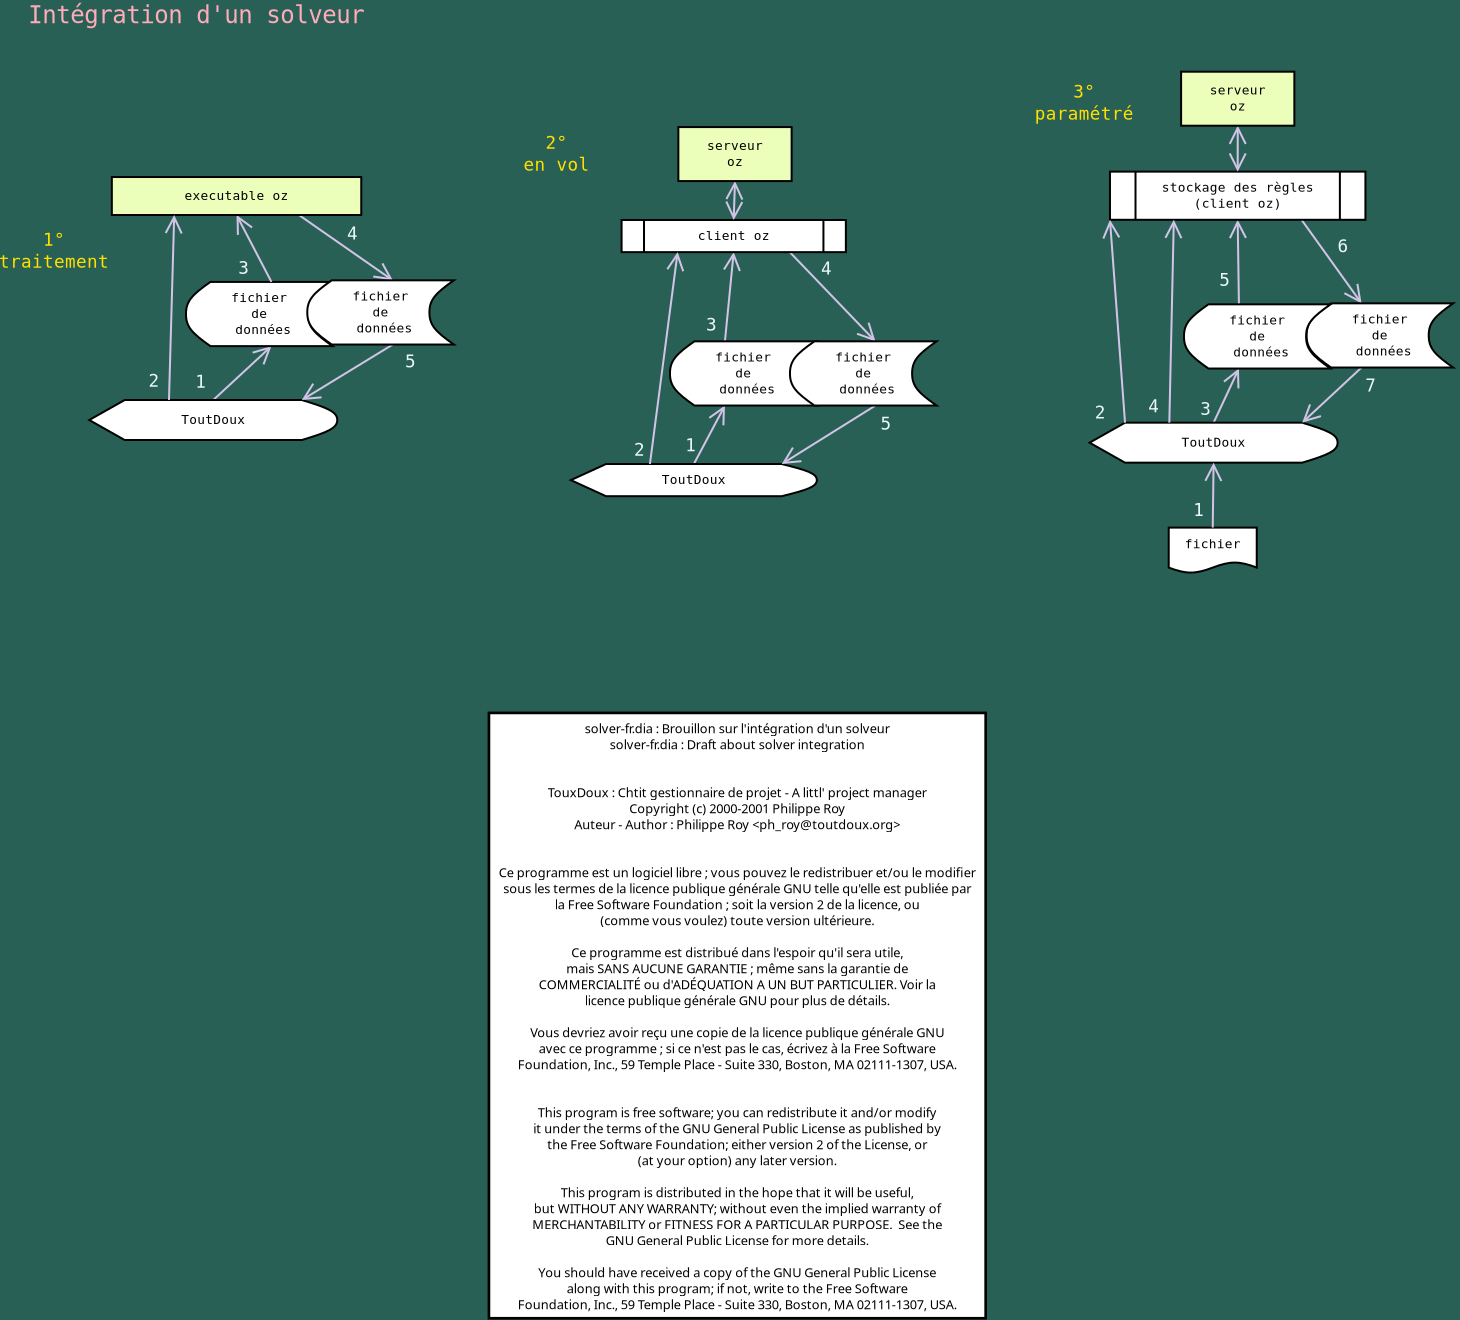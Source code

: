 <?xml version="1.0" encoding="iso-8859-1"?>
<diagram xmlns:dia="http://www.lysator.liu.se/~alla/dia/">
  <diagramdata>
    <attribute name="background">
      <color val="#296055"/>
    </attribute>
    <attribute name="paper">
      <composite type="paper">
        <attribute name="name">
          <string>#A4#</string>
        </attribute>
        <attribute name="tmargin">
          <real val="2.82"/>
        </attribute>
        <attribute name="bmargin">
          <real val="2.82"/>
        </attribute>
        <attribute name="lmargin">
          <real val="2.82"/>
        </attribute>
        <attribute name="rmargin">
          <real val="2.82"/>
        </attribute>
        <attribute name="is_portrait">
          <boolean val="true"/>
        </attribute>
        <attribute name="scaling">
          <real val="1"/>
        </attribute>
        <attribute name="fitto">
          <boolean val="false"/>
        </attribute>
      </composite>
    </attribute>
    <attribute name="grid">
      <composite type="grid">
        <attribute name="width_x">
          <real val="1"/>
        </attribute>
        <attribute name="width_y">
          <real val="1"/>
        </attribute>
        <attribute name="visible_x">
          <int val="1"/>
        </attribute>
        <attribute name="visible_y">
          <int val="1"/>
        </attribute>
      </composite>
    </attribute>
    <attribute name="guides">
      <composite type="guides">
        <attribute name="hguides"/>
        <attribute name="vguides"/>
      </composite>
    </attribute>
  </diagramdata>
  <layer name="V1" visible="true">
    <object type="Standard - Text" version="0" id="O0">
      <attribute name="obj_pos">
        <point val="0.646,-30.987"/>
      </attribute>
      <attribute name="obj_bb">
        <rectangle val="-10.362,-32.176;11.654,-30.677"/>
      </attribute>
      <attribute name="text">
        <composite type="text">
          <attribute name="string">
            <string>#Int&#233;gration d&apos;un solveur#</string>
          </attribute>
          <attribute name="font">
            <font name="Courier"/>
          </attribute>
          <attribute name="height">
            <real val="1.5"/>
          </attribute>
          <attribute name="pos">
            <point val="0.646,-30.987"/>
          </attribute>
          <attribute name="color">
            <color val="#ffabb9"/>
          </attribute>
          <attribute name="alignment">
            <enum val="1"/>
          </attribute>
        </composite>
      </attribute>
    </object>
    <group>
      <object type="Standard - Line" version="0" id="O1">
        <attribute name="obj_pos">
          <point val="4.141,-14.847"/>
        </attribute>
        <attribute name="obj_bb">
          <rectangle val="0.381,-15.697;4.991,-11.301"/>
        </attribute>
        <attribute name="conn_endpoints">
          <point val="4.141,-14.847"/>
          <point val="1.231,-12.151"/>
        </attribute>
        <attribute name="numcp">
          <int val="1"/>
        </attribute>
        <attribute name="line_color">
          <color val="#d2c4e7"/>
        </attribute>
        <attribute name="start_arrow">
          <enum val="1"/>
        </attribute>
        <attribute name="start_arrow_length">
          <real val="0.8"/>
        </attribute>
        <attribute name="start_arrow_width">
          <real val="0.8"/>
        </attribute>
        <connections>
          <connection handle="0" to="O2" connection="14"/>
          <connection handle="1" to="O3" connection="2"/>
        </connections>
      </object>
      <object type="Flowchart - Transaction File" version="0" id="O2">
        <attribute name="obj_pos">
          <point val="-0.134,-18.054"/>
        </attribute>
        <attribute name="obj_bb">
          <rectangle val="-0.184,-18.104;7.245,-14.797"/>
        </attribute>
        <attribute name="elem_corner">
          <point val="-0.134,-18.054"/>
        </attribute>
        <attribute name="elem_width">
          <real val="7.328"/>
        </attribute>
        <attribute name="elem_height">
          <real val="3.207"/>
        </attribute>
        <attribute name="show_background">
          <boolean val="true"/>
        </attribute>
        <attribute name="flip_horizontal">
          <boolean val="false"/>
        </attribute>
        <attribute name="flip_vertical">
          <boolean val="false"/>
        </attribute>
        <attribute name="padding">
          <real val="0.354"/>
        </attribute>
        <attribute name="text">
          <composite type="text">
            <attribute name="string">
              <string>#fichier
de
 donn&#233;es#</string>
            </attribute>
            <attribute name="font">
              <font name="Courier"/>
            </attribute>
            <attribute name="height">
              <real val="0.8"/>
            </attribute>
            <attribute name="pos">
              <point val="3.53,-17.016"/>
            </attribute>
            <attribute name="color">
              <color val="#000000"/>
            </attribute>
            <attribute name="alignment">
              <enum val="1"/>
            </attribute>
          </composite>
        </attribute>
      </object>
      <object type="Flowchart - Display" version="0" id="O3">
        <attribute name="obj_pos">
          <point val="-4.969,-12.151"/>
        </attribute>
        <attribute name="obj_bb">
          <rectangle val="-5.019,-12.201;7.481,-10.101"/>
        </attribute>
        <attribute name="elem_corner">
          <point val="-4.969,-12.151"/>
        </attribute>
        <attribute name="elem_width">
          <real val="12.4"/>
        </attribute>
        <attribute name="elem_height">
          <real val="2"/>
        </attribute>
        <attribute name="inner_color">
          <color val="#c1f0ff"/>
        </attribute>
        <attribute name="show_background">
          <boolean val="true"/>
        </attribute>
        <attribute name="flip_horizontal">
          <boolean val="false"/>
        </attribute>
        <attribute name="flip_vertical">
          <boolean val="false"/>
        </attribute>
        <attribute name="padding">
          <real val="0.354"/>
        </attribute>
        <attribute name="text">
          <composite type="text">
            <attribute name="string">
              <string>#ToutDoux#</string>
            </attribute>
            <attribute name="font">
              <font name="Courier"/>
            </attribute>
            <attribute name="height">
              <real val="0.8"/>
            </attribute>
            <attribute name="pos">
              <point val="1.231,-10.916"/>
            </attribute>
            <attribute name="color">
              <color val="#000000"/>
            </attribute>
            <attribute name="alignment">
              <enum val="1"/>
            </attribute>
          </composite>
        </attribute>
      </object>
      <object type="Standard - Line" version="0" id="O4">
        <attribute name="obj_pos">
          <point val="10.207,-18.134"/>
        </attribute>
        <attribute name="obj_bb">
          <rectangle val="4.664,-22.251;11.057,-17.284"/>
        </attribute>
        <attribute name="conn_endpoints">
          <point val="10.207,-18.134"/>
          <point val="5.514,-21.401"/>
        </attribute>
        <attribute name="numcp">
          <int val="1"/>
        </attribute>
        <attribute name="line_color">
          <color val="#d2c4e7"/>
        </attribute>
        <attribute name="start_arrow">
          <enum val="1"/>
        </attribute>
        <attribute name="start_arrow_length">
          <real val="0.8"/>
        </attribute>
        <attribute name="start_arrow_width">
          <real val="0.8"/>
        </attribute>
        <connections>
          <connection handle="0" to="O15" connection="2"/>
          <connection handle="1" to="O7" connection="14"/>
        </connections>
      </object>
      <object type="Standard - Line" version="0" id="O5">
        <attribute name="obj_pos">
          <point val="2.396,-21.401"/>
        </attribute>
        <attribute name="obj_bb">
          <rectangle val="1.546,-22.251;4.991,-17.204"/>
        </attribute>
        <attribute name="conn_endpoints">
          <point val="2.396,-21.401"/>
          <point val="4.141,-18.054"/>
        </attribute>
        <attribute name="numcp">
          <int val="1"/>
        </attribute>
        <attribute name="line_color">
          <color val="#d2c4e7"/>
        </attribute>
        <attribute name="start_arrow">
          <enum val="1"/>
        </attribute>
        <attribute name="start_arrow_length">
          <real val="0.8"/>
        </attribute>
        <attribute name="start_arrow_width">
          <real val="0.8"/>
        </attribute>
        <connections>
          <connection handle="0" to="O7" connection="13"/>
          <connection handle="1" to="O2" connection="2"/>
        </connections>
      </object>
      <object type="Standard - Line" version="0" id="O6">
        <attribute name="obj_pos">
          <point val="5.66,-12.151"/>
        </attribute>
        <attribute name="obj_bb">
          <rectangle val="4.81,-15.777;11.057,-11.301"/>
        </attribute>
        <attribute name="conn_endpoints">
          <point val="5.66,-12.151"/>
          <point val="10.207,-14.927"/>
        </attribute>
        <attribute name="numcp">
          <int val="1"/>
        </attribute>
        <attribute name="line_color">
          <color val="#d2c4e7"/>
        </attribute>
        <attribute name="start_arrow">
          <enum val="1"/>
        </attribute>
        <attribute name="start_arrow_length">
          <real val="0.8"/>
        </attribute>
        <attribute name="start_arrow_width">
          <real val="0.8"/>
        </attribute>
        <connections>
          <connection handle="0" to="O3" connection="4"/>
          <connection handle="1" to="O15" connection="14"/>
        </connections>
      </object>
      <object type="Flowchart - Box" version="0" id="O7">
        <attribute name="obj_pos">
          <point val="-3.84,-23.301"/>
        </attribute>
        <attribute name="obj_bb">
          <rectangle val="-3.89,-23.351;8.681,-21.351"/>
        </attribute>
        <attribute name="elem_corner">
          <point val="-3.84,-23.301"/>
        </attribute>
        <attribute name="elem_width">
          <real val="12.471"/>
        </attribute>
        <attribute name="elem_height">
          <real val="1.9"/>
        </attribute>
        <attribute name="inner_color">
          <color val="#ebffbb"/>
        </attribute>
        <attribute name="show_background">
          <boolean val="true"/>
        </attribute>
        <attribute name="padding">
          <real val="0.5"/>
        </attribute>
        <attribute name="text">
          <composite type="text">
            <attribute name="string">
              <string>#executable oz#</string>
            </attribute>
            <attribute name="font">
              <font name="Courier"/>
            </attribute>
            <attribute name="height">
              <real val="0.8"/>
            </attribute>
            <attribute name="pos">
              <point val="2.396,-22.116"/>
            </attribute>
            <attribute name="color">
              <color val="#000000"/>
            </attribute>
            <attribute name="alignment">
              <enum val="1"/>
            </attribute>
          </composite>
        </attribute>
      </object>
      <object type="Standard - Text" version="0" id="O8">
        <attribute name="obj_pos">
          <point val="0.61,-12.766"/>
        </attribute>
        <attribute name="obj_bb">
          <rectangle val="0.177,-13.639;1.044,-12.539"/>
        </attribute>
        <attribute name="text">
          <composite type="text">
            <attribute name="string">
              <string>#1#</string>
            </attribute>
            <attribute name="font">
              <font name="Courier"/>
            </attribute>
            <attribute name="height">
              <real val="1.1"/>
            </attribute>
            <attribute name="pos">
              <point val="0.61,-12.766"/>
            </attribute>
            <attribute name="color">
              <color val="#eaf7ff"/>
            </attribute>
            <attribute name="alignment">
              <enum val="1"/>
            </attribute>
          </composite>
        </attribute>
      </object>
      <object type="Standard - Text" version="0" id="O9">
        <attribute name="obj_pos">
          <point val="-6.732,-19.864"/>
        </attribute>
        <attribute name="obj_bb">
          <rectangle val="-10.165,-20.736;-3.299,-18.537"/>
        </attribute>
        <attribute name="text">
          <composite type="text">
            <attribute name="string">
              <string>#1&#176;
traitement#</string>
            </attribute>
            <attribute name="font">
              <font name="Courier"/>
            </attribute>
            <attribute name="height">
              <real val="1.1"/>
            </attribute>
            <attribute name="pos">
              <point val="-6.732,-19.864"/>
            </attribute>
            <attribute name="color">
              <color val="#ffe100"/>
            </attribute>
            <attribute name="alignment">
              <enum val="1"/>
            </attribute>
          </composite>
        </attribute>
      </object>
      <object type="Standard - Text" version="0" id="O10">
        <attribute name="obj_pos">
          <point val="2.76,-18.447"/>
        </attribute>
        <attribute name="obj_bb">
          <rectangle val="2.327,-19.319;3.194,-18.219"/>
        </attribute>
        <attribute name="text">
          <composite type="text">
            <attribute name="string">
              <string>#3#</string>
            </attribute>
            <attribute name="font">
              <font name="Courier"/>
            </attribute>
            <attribute name="height">
              <real val="1.1"/>
            </attribute>
            <attribute name="pos">
              <point val="2.76,-18.447"/>
            </attribute>
            <attribute name="color">
              <color val="#eaf7ff"/>
            </attribute>
            <attribute name="alignment">
              <enum val="1"/>
            </attribute>
          </composite>
        </attribute>
      </object>
      <object type="Standard - Text" version="0" id="O11">
        <attribute name="obj_pos">
          <point val="-1.732,-12.814"/>
        </attribute>
        <attribute name="obj_bb">
          <rectangle val="-2.165,-13.687;-1.298,-12.586"/>
        </attribute>
        <attribute name="text">
          <composite type="text">
            <attribute name="string">
              <string>#2#</string>
            </attribute>
            <attribute name="font">
              <font name="Courier"/>
            </attribute>
            <attribute name="height">
              <real val="1.1"/>
            </attribute>
            <attribute name="pos">
              <point val="-1.732,-12.814"/>
            </attribute>
            <attribute name="color">
              <color val="#eaf7ff"/>
            </attribute>
            <attribute name="alignment">
              <enum val="1"/>
            </attribute>
          </composite>
        </attribute>
      </object>
      <object type="Standard - Text" version="0" id="O12">
        <attribute name="obj_pos">
          <point val="8.192,-20.179"/>
        </attribute>
        <attribute name="obj_bb">
          <rectangle val="7.759,-21.052;8.625,-19.951"/>
        </attribute>
        <attribute name="text">
          <composite type="text">
            <attribute name="string">
              <string>#4#</string>
            </attribute>
            <attribute name="font">
              <font name="Courier"/>
            </attribute>
            <attribute name="height">
              <real val="1.1"/>
            </attribute>
            <attribute name="pos">
              <point val="8.192,-20.179"/>
            </attribute>
            <attribute name="color">
              <color val="#eaf7ff"/>
            </attribute>
            <attribute name="alignment">
              <enum val="1"/>
            </attribute>
          </composite>
        </attribute>
      </object>
      <object type="Standard - Line" version="0" id="O13">
        <attribute name="obj_pos">
          <point val="-0.722,-21.401"/>
        </attribute>
        <attribute name="obj_bb">
          <rectangle val="-1.833,-22.251;0.128,-11.301"/>
        </attribute>
        <attribute name="conn_endpoints">
          <point val="-0.722,-21.401"/>
          <point val="-0.983,-12.151"/>
        </attribute>
        <attribute name="numcp">
          <int val="1"/>
        </attribute>
        <attribute name="line_color">
          <color val="#d2c4e7"/>
        </attribute>
        <attribute name="start_arrow">
          <enum val="1"/>
        </attribute>
        <attribute name="start_arrow_length">
          <real val="0.8"/>
        </attribute>
        <attribute name="start_arrow_width">
          <real val="0.8"/>
        </attribute>
        <connections>
          <connection handle="0" to="O7" connection="12"/>
          <connection handle="1" to="O3" connection="1"/>
        </connections>
      </object>
      <object type="Standard - Text" version="0" id="O14">
        <attribute name="obj_pos">
          <point val="11.092,-13.779"/>
        </attribute>
        <attribute name="obj_bb">
          <rectangle val="10.659,-14.652;11.525,-13.552"/>
        </attribute>
        <attribute name="text">
          <composite type="text">
            <attribute name="string">
              <string>#5#</string>
            </attribute>
            <attribute name="font">
              <font name="Courier"/>
            </attribute>
            <attribute name="height">
              <real val="1.1"/>
            </attribute>
            <attribute name="pos">
              <point val="11.092,-13.779"/>
            </attribute>
            <attribute name="color">
              <color val="#eaf7ff"/>
            </attribute>
            <attribute name="alignment">
              <enum val="1"/>
            </attribute>
          </composite>
        </attribute>
      </object>
      <object type="Flowchart - Transaction File" version="0" id="O15">
        <attribute name="obj_pos">
          <point val="5.932,-18.134"/>
        </attribute>
        <attribute name="obj_bb">
          <rectangle val="5.882,-18.184;13.31,-14.877"/>
        </attribute>
        <attribute name="elem_corner">
          <point val="5.932,-18.134"/>
        </attribute>
        <attribute name="elem_width">
          <real val="7.328"/>
        </attribute>
        <attribute name="elem_height">
          <real val="3.207"/>
        </attribute>
        <attribute name="show_background">
          <boolean val="true"/>
        </attribute>
        <attribute name="flip_horizontal">
          <boolean val="false"/>
        </attribute>
        <attribute name="flip_vertical">
          <boolean val="false"/>
        </attribute>
        <attribute name="padding">
          <real val="0.354"/>
        </attribute>
        <attribute name="text">
          <composite type="text">
            <attribute name="string">
              <string>#fichier
de
 donn&#233;es#</string>
            </attribute>
            <attribute name="font">
              <font name="Courier"/>
            </attribute>
            <attribute name="height">
              <real val="0.8"/>
            </attribute>
            <attribute name="pos">
              <point val="9.596,-17.096"/>
            </attribute>
            <attribute name="color">
              <color val="#000000"/>
            </attribute>
            <attribute name="alignment">
              <enum val="1"/>
            </attribute>
          </composite>
        </attribute>
      </object>
    </group>
    <object type="Standard - Line" version="0" id="O16">
      <attribute name="obj_pos">
        <point val="26.814,-11.877"/>
      </attribute>
      <attribute name="obj_bb">
        <rectangle val="24.41,-12.727;27.664,-8.1"/>
      </attribute>
      <attribute name="conn_endpoints">
        <point val="26.814,-11.877"/>
        <point val="25.26,-8.95"/>
      </attribute>
      <attribute name="numcp">
        <int val="1"/>
      </attribute>
      <attribute name="line_color">
        <color val="#d2c4e7"/>
      </attribute>
      <attribute name="start_arrow">
        <enum val="1"/>
      </attribute>
      <attribute name="start_arrow_length">
        <real val="0.8"/>
      </attribute>
      <attribute name="start_arrow_width">
        <real val="0.8"/>
      </attribute>
      <connections>
        <connection handle="0" to="O31" connection="13"/>
        <connection handle="1" to="O17" connection="2"/>
      </connections>
    </object>
    <object type="Flowchart - Display" version="0" id="O17">
      <attribute name="obj_pos">
        <point val="19.11,-8.95"/>
      </attribute>
      <attribute name="obj_bb">
        <rectangle val="19.06,-9;31.46,-7.293"/>
      </attribute>
      <attribute name="elem_corner">
        <point val="19.11,-8.95"/>
      </attribute>
      <attribute name="elem_width">
        <real val="12.3"/>
      </attribute>
      <attribute name="elem_height">
        <real val="1.607"/>
      </attribute>
      <attribute name="inner_color">
        <color val="#c1f0ff"/>
      </attribute>
      <attribute name="show_background">
        <boolean val="true"/>
      </attribute>
      <attribute name="flip_horizontal">
        <boolean val="false"/>
      </attribute>
      <attribute name="flip_vertical">
        <boolean val="false"/>
      </attribute>
      <attribute name="padding">
        <real val="0.354"/>
      </attribute>
      <attribute name="text">
        <composite type="text">
          <attribute name="string">
            <string>#ToutDoux#</string>
          </attribute>
          <attribute name="font">
            <font name="Courier"/>
          </attribute>
          <attribute name="height">
            <real val="0.8"/>
          </attribute>
          <attribute name="pos">
            <point val="25.26,-7.912"/>
          </attribute>
          <attribute name="color">
            <color val="#000000"/>
          </attribute>
          <attribute name="alignment">
            <enum val="1"/>
          </attribute>
        </composite>
      </attribute>
    </object>
    <object type="Standard - Line" version="0" id="O18">
      <attribute name="obj_pos">
        <point val="34.34,-15.084"/>
      </attribute>
      <attribute name="obj_bb">
        <rectangle val="29.207,-20.395;35.19,-14.234"/>
      </attribute>
      <attribute name="conn_endpoints">
        <point val="34.34,-15.084"/>
        <point val="30.057,-19.545"/>
      </attribute>
      <attribute name="numcp">
        <int val="1"/>
      </attribute>
      <attribute name="line_color">
        <color val="#d2c4e7"/>
      </attribute>
      <attribute name="start_arrow">
        <enum val="1"/>
      </attribute>
      <attribute name="start_arrow_length">
        <real val="0.8"/>
      </attribute>
      <attribute name="start_arrow_width">
        <real val="0.8"/>
      </attribute>
      <connections>
        <connection handle="0" to="O32" connection="2"/>
        <connection handle="1" to="O26" connection="15"/>
      </connections>
    </object>
    <object type="Standard - Line" version="0" id="O19">
      <attribute name="obj_pos">
        <point val="27.253,-19.545"/>
      </attribute>
      <attribute name="obj_bb">
        <rectangle val="25.964,-20.395;28.104,-14.234"/>
      </attribute>
      <attribute name="conn_endpoints">
        <point val="27.253,-19.545"/>
        <point val="26.814,-15.084"/>
      </attribute>
      <attribute name="numcp">
        <int val="1"/>
      </attribute>
      <attribute name="line_color">
        <color val="#d2c4e7"/>
      </attribute>
      <attribute name="start_arrow">
        <enum val="1"/>
      </attribute>
      <attribute name="start_arrow_length">
        <real val="0.8"/>
      </attribute>
      <attribute name="start_arrow_width">
        <real val="0.8"/>
      </attribute>
      <connections>
        <connection handle="0" to="O26" connection="14"/>
        <connection handle="1" to="O31" connection="1"/>
      </connections>
    </object>
    <object type="Standard - Line" version="0" id="O20">
      <attribute name="obj_pos">
        <point val="29.653,-8.95"/>
      </attribute>
      <attribute name="obj_bb">
        <rectangle val="28.803,-12.727;35.19,-8.1"/>
      </attribute>
      <attribute name="conn_endpoints">
        <point val="29.653,-8.95"/>
        <point val="34.34,-11.877"/>
      </attribute>
      <attribute name="numcp">
        <int val="1"/>
      </attribute>
      <attribute name="line_color">
        <color val="#d2c4e7"/>
      </attribute>
      <attribute name="start_arrow">
        <enum val="1"/>
      </attribute>
      <attribute name="start_arrow_length">
        <real val="0.8"/>
      </attribute>
      <attribute name="start_arrow_width">
        <real val="0.8"/>
      </attribute>
      <connections>
        <connection handle="0" to="O17" connection="4"/>
        <connection handle="1" to="O32" connection="14"/>
      </connections>
    </object>
    <object type="Standard - Text" version="0" id="O21">
      <attribute name="obj_pos">
        <point val="25.11,-9.587"/>
      </attribute>
      <attribute name="obj_bb">
        <rectangle val="24.677,-10.46;25.544,-9.359"/>
      </attribute>
      <attribute name="text">
        <composite type="text">
          <attribute name="string">
            <string>#1#</string>
          </attribute>
          <attribute name="font">
            <font name="Courier"/>
          </attribute>
          <attribute name="height">
            <real val="1.1"/>
          </attribute>
          <attribute name="pos">
            <point val="25.11,-9.587"/>
          </attribute>
          <attribute name="color">
            <color val="#eaf7ff"/>
          </attribute>
          <attribute name="alignment">
            <enum val="1"/>
          </attribute>
        </composite>
      </attribute>
    </object>
    <object type="Standard - Text" version="0" id="O22">
      <attribute name="obj_pos">
        <point val="18.397,-24.713"/>
      </attribute>
      <attribute name="obj_bb">
        <rectangle val="16.298,-25.586;20.497,-23.386"/>
      </attribute>
      <attribute name="text">
        <composite type="text">
          <attribute name="string">
            <string>#2&#176;
en vol#</string>
          </attribute>
          <attribute name="font">
            <font name="Courier"/>
          </attribute>
          <attribute name="height">
            <real val="1.1"/>
          </attribute>
          <attribute name="pos">
            <point val="18.397,-24.713"/>
          </attribute>
          <attribute name="color">
            <color val="#ffe100"/>
          </attribute>
          <attribute name="alignment">
            <enum val="1"/>
          </attribute>
        </composite>
      </attribute>
    </object>
    <object type="Standard - Text" version="0" id="O23">
      <attribute name="obj_pos">
        <point val="26.147,-15.613"/>
      </attribute>
      <attribute name="obj_bb">
        <rectangle val="25.714,-16.486;26.581,-15.386"/>
      </attribute>
      <attribute name="text">
        <composite type="text">
          <attribute name="string">
            <string>#3#</string>
          </attribute>
          <attribute name="font">
            <font name="Courier"/>
          </attribute>
          <attribute name="height">
            <real val="1.1"/>
          </attribute>
          <attribute name="pos">
            <point val="26.147,-15.613"/>
          </attribute>
          <attribute name="color">
            <color val="#eaf7ff"/>
          </attribute>
          <attribute name="alignment">
            <enum val="1"/>
          </attribute>
        </composite>
      </attribute>
    </object>
    <object type="Standard - Text" version="0" id="O24">
      <attribute name="obj_pos">
        <point val="22.547,-9.363"/>
      </attribute>
      <attribute name="obj_bb">
        <rectangle val="22.114,-10.236;22.981,-9.136"/>
      </attribute>
      <attribute name="text">
        <composite type="text">
          <attribute name="string">
            <string>#2#</string>
          </attribute>
          <attribute name="font">
            <font name="Courier"/>
          </attribute>
          <attribute name="height">
            <real val="1.1"/>
          </attribute>
          <attribute name="pos">
            <point val="22.547,-9.363"/>
          </attribute>
          <attribute name="color">
            <color val="#eaf7ff"/>
          </attribute>
          <attribute name="alignment">
            <enum val="1"/>
          </attribute>
        </composite>
      </attribute>
    </object>
    <object type="Standard - Text" version="0" id="O25">
      <attribute name="obj_pos">
        <point val="31.897,-18.429"/>
      </attribute>
      <attribute name="obj_bb">
        <rectangle val="31.463,-19.302;32.33,-18.201"/>
      </attribute>
      <attribute name="text">
        <composite type="text">
          <attribute name="string">
            <string>#4#</string>
          </attribute>
          <attribute name="font">
            <font name="Courier"/>
          </attribute>
          <attribute name="height">
            <real val="1.1"/>
          </attribute>
          <attribute name="pos">
            <point val="31.897,-18.429"/>
          </attribute>
          <attribute name="color">
            <color val="#eaf7ff"/>
          </attribute>
          <attribute name="alignment">
            <enum val="1"/>
          </attribute>
        </composite>
      </attribute>
    </object>
    <object type="Flowchart - Predefined Process" version="0" id="O26">
      <attribute name="obj_pos">
        <point val="21.647,-21.152"/>
      </attribute>
      <attribute name="obj_bb">
        <rectangle val="21.597,-21.202;32.91,-19.495"/>
      </attribute>
      <attribute name="elem_corner">
        <point val="21.647,-21.152"/>
      </attribute>
      <attribute name="elem_width">
        <real val="11.214"/>
      </attribute>
      <attribute name="elem_height">
        <real val="1.607"/>
      </attribute>
      <attribute name="inner_color">
        <color val="#afffdc"/>
      </attribute>
      <attribute name="show_background">
        <boolean val="true"/>
      </attribute>
      <attribute name="flip_horizontal">
        <boolean val="false"/>
      </attribute>
      <attribute name="flip_vertical">
        <boolean val="false"/>
      </attribute>
      <attribute name="padding">
        <real val="0.354"/>
      </attribute>
      <attribute name="text">
        <composite type="text">
          <attribute name="string">
            <string>#client oz#</string>
          </attribute>
          <attribute name="font">
            <font name="Courier"/>
          </attribute>
          <attribute name="height">
            <real val="0.8"/>
          </attribute>
          <attribute name="pos">
            <point val="27.253,-20.114"/>
          </attribute>
          <attribute name="color">
            <color val="#000000"/>
          </attribute>
          <attribute name="alignment">
            <enum val="1"/>
          </attribute>
        </composite>
      </attribute>
    </object>
    <object type="Standard - Line" version="0" id="O27">
      <attribute name="obj_pos">
        <point val="27.317,-23.098"/>
      </attribute>
      <attribute name="obj_bb">
        <rectangle val="26.404,-23.948;28.167,-20.302"/>
      </attribute>
      <attribute name="conn_endpoints">
        <point val="27.317,-23.098"/>
        <point val="27.253,-21.152"/>
      </attribute>
      <attribute name="numcp">
        <int val="1"/>
      </attribute>
      <attribute name="line_color">
        <color val="#d2c4e7"/>
      </attribute>
      <attribute name="start_arrow">
        <enum val="1"/>
      </attribute>
      <attribute name="start_arrow_length">
        <real val="0.8"/>
      </attribute>
      <attribute name="start_arrow_width">
        <real val="0.8"/>
      </attribute>
      <attribute name="end_arrow">
        <enum val="1"/>
      </attribute>
      <attribute name="end_arrow_length">
        <real val="0.8"/>
      </attribute>
      <attribute name="end_arrow_width">
        <real val="0.8"/>
      </attribute>
      <connections>
        <connection handle="0" to="O28" connection="13"/>
        <connection handle="1" to="O26" connection="2"/>
      </connections>
    </object>
    <object type="Flowchart - Box" version="0" id="O28">
      <attribute name="obj_pos">
        <point val="24.486,-25.798"/>
      </attribute>
      <attribute name="obj_bb">
        <rectangle val="24.436,-25.848;30.199,-23.048"/>
      </attribute>
      <attribute name="elem_corner">
        <point val="24.486,-25.798"/>
      </attribute>
      <attribute name="elem_width">
        <real val="5.663"/>
      </attribute>
      <attribute name="elem_height">
        <real val="2.7"/>
      </attribute>
      <attribute name="inner_color">
        <color val="#ebffbb"/>
      </attribute>
      <attribute name="show_background">
        <boolean val="true"/>
      </attribute>
      <attribute name="padding">
        <real val="0.5"/>
      </attribute>
      <attribute name="text">
        <composite type="text">
          <attribute name="string">
            <string>#serveur
oz#</string>
          </attribute>
          <attribute name="font">
            <font name="Courier"/>
          </attribute>
          <attribute name="height">
            <real val="0.8"/>
          </attribute>
          <attribute name="pos">
            <point val="27.317,-24.614"/>
          </attribute>
          <attribute name="color">
            <color val="#000000"/>
          </attribute>
          <attribute name="alignment">
            <enum val="1"/>
          </attribute>
        </composite>
      </attribute>
    </object>
    <object type="Standard - Line" version="0" id="O29">
      <attribute name="obj_pos">
        <point val="24.45,-19.545"/>
      </attribute>
      <attribute name="obj_bb">
        <rectangle val="22.214,-20.395;25.3,-8.1"/>
      </attribute>
      <attribute name="conn_endpoints">
        <point val="24.45,-19.545"/>
        <point val="23.064,-8.95"/>
      </attribute>
      <attribute name="numcp">
        <int val="1"/>
      </attribute>
      <attribute name="line_color">
        <color val="#d2c4e7"/>
      </attribute>
      <attribute name="start_arrow">
        <enum val="1"/>
      </attribute>
      <attribute name="start_arrow_length">
        <real val="0.8"/>
      </attribute>
      <attribute name="start_arrow_width">
        <real val="0.8"/>
      </attribute>
      <connections>
        <connection handle="0" to="O26" connection="13"/>
        <connection handle="1" to="O17" connection="1"/>
      </connections>
    </object>
    <object type="Standard - Text" version="0" id="O30">
      <attribute name="obj_pos">
        <point val="34.869,-10.664"/>
      </attribute>
      <attribute name="obj_bb">
        <rectangle val="34.435,-11.536;35.302,-10.436"/>
      </attribute>
      <attribute name="text">
        <composite type="text">
          <attribute name="string">
            <string>#5#</string>
          </attribute>
          <attribute name="font">
            <font name="Courier"/>
          </attribute>
          <attribute name="height">
            <real val="1.1"/>
          </attribute>
          <attribute name="pos">
            <point val="34.869,-10.664"/>
          </attribute>
          <attribute name="color">
            <color val="#eaf7ff"/>
          </attribute>
          <attribute name="alignment">
            <enum val="1"/>
          </attribute>
        </composite>
      </attribute>
    </object>
    <object type="Flowchart - Transaction File" version="0" id="O31">
      <attribute name="obj_pos">
        <point val="24.066,-15.084"/>
      </attribute>
      <attribute name="obj_bb">
        <rectangle val="24.016,-15.134;31.444,-11.827"/>
      </attribute>
      <attribute name="elem_corner">
        <point val="24.066,-15.084"/>
      </attribute>
      <attribute name="elem_width">
        <real val="7.328"/>
      </attribute>
      <attribute name="elem_height">
        <real val="3.207"/>
      </attribute>
      <attribute name="show_background">
        <boolean val="true"/>
      </attribute>
      <attribute name="flip_horizontal">
        <boolean val="false"/>
      </attribute>
      <attribute name="flip_vertical">
        <boolean val="false"/>
      </attribute>
      <attribute name="padding">
        <real val="0.354"/>
      </attribute>
      <attribute name="text">
        <composite type="text">
          <attribute name="string">
            <string>#fichier
de
 donn&#233;es#</string>
          </attribute>
          <attribute name="font">
            <font name="Courier"/>
          </attribute>
          <attribute name="height">
            <real val="0.8"/>
          </attribute>
          <attribute name="pos">
            <point val="27.73,-14.046"/>
          </attribute>
          <attribute name="color">
            <color val="#000000"/>
          </attribute>
          <attribute name="alignment">
            <enum val="1"/>
          </attribute>
        </composite>
      </attribute>
    </object>
    <object type="Flowchart - Transaction File" version="0" id="O32">
      <attribute name="obj_pos">
        <point val="30.066,-15.084"/>
      </attribute>
      <attribute name="obj_bb">
        <rectangle val="30.016,-15.134;37.444,-11.827"/>
      </attribute>
      <attribute name="elem_corner">
        <point val="30.066,-15.084"/>
      </attribute>
      <attribute name="elem_width">
        <real val="7.328"/>
      </attribute>
      <attribute name="elem_height">
        <real val="3.207"/>
      </attribute>
      <attribute name="show_background">
        <boolean val="true"/>
      </attribute>
      <attribute name="flip_horizontal">
        <boolean val="false"/>
      </attribute>
      <attribute name="flip_vertical">
        <boolean val="false"/>
      </attribute>
      <attribute name="padding">
        <real val="0.354"/>
      </attribute>
      <attribute name="text">
        <composite type="text">
          <attribute name="string">
            <string>#fichier
de
 donn&#233;es#</string>
          </attribute>
          <attribute name="font">
            <font name="Courier"/>
          </attribute>
          <attribute name="height">
            <real val="0.8"/>
          </attribute>
          <attribute name="pos">
            <point val="33.73,-14.046"/>
          </attribute>
          <attribute name="color">
            <color val="#000000"/>
          </attribute>
          <attribute name="alignment">
            <enum val="1"/>
          </attribute>
        </composite>
      </attribute>
    </object>
    <group>
      <object type="Flowchart - Document" version="0" id="O33">
        <attribute name="obj_pos">
          <point val="49.004,-5.773"/>
        </attribute>
        <attribute name="obj_bb">
          <rectangle val="48.954,-5.823;53.455,-3.473"/>
        </attribute>
        <attribute name="elem_corner">
          <point val="49.004,-5.773"/>
        </attribute>
        <attribute name="elem_width">
          <real val="4.401"/>
        </attribute>
        <attribute name="elem_height">
          <real val="2.25"/>
        </attribute>
        <attribute name="show_background">
          <boolean val="true"/>
        </attribute>
        <attribute name="flip_horizontal">
          <boolean val="false"/>
        </attribute>
        <attribute name="flip_vertical">
          <boolean val="false"/>
        </attribute>
        <attribute name="padding">
          <real val="0.354"/>
        </attribute>
        <attribute name="text">
          <composite type="text">
            <attribute name="string">
              <string>#fichier#</string>
            </attribute>
            <attribute name="font">
              <font name="Courier"/>
            </attribute>
            <attribute name="height">
              <real val="0.8"/>
            </attribute>
            <attribute name="pos">
              <point val="51.205,-4.735"/>
            </attribute>
            <attribute name="color">
              <color val="#000000"/>
            </attribute>
            <attribute name="alignment">
              <enum val="1"/>
            </attribute>
          </composite>
        </attribute>
      </object>
      <object type="Standard - Line" version="0" id="O34">
        <attribute name="obj_pos">
          <point val="52.514,-13.727"/>
        </attribute>
        <attribute name="obj_bb">
          <rectangle val="50.398,-14.577;53.364,-10.168"/>
        </attribute>
        <attribute name="conn_endpoints">
          <point val="52.514,-13.727"/>
          <point val="51.248,-11.018"/>
        </attribute>
        <attribute name="numcp">
          <int val="1"/>
        </attribute>
        <attribute name="line_color">
          <color val="#d2c4e7"/>
        </attribute>
        <attribute name="start_arrow">
          <enum val="1"/>
        </attribute>
        <attribute name="start_arrow_length">
          <real val="0.8"/>
        </attribute>
        <attribute name="start_arrow_width">
          <real val="0.8"/>
        </attribute>
        <connections>
          <connection handle="0" to="O54" connection="13"/>
          <connection handle="1" to="O35" connection="2"/>
        </connections>
      </object>
      <object type="Flowchart - Display" version="0" id="O35">
        <attribute name="obj_pos">
          <point val="45.048,-11.018"/>
        </attribute>
        <attribute name="obj_bb">
          <rectangle val="44.998,-11.068;57.498,-8.968"/>
        </attribute>
        <attribute name="elem_corner">
          <point val="45.048,-11.018"/>
        </attribute>
        <attribute name="elem_width">
          <real val="12.4"/>
        </attribute>
        <attribute name="elem_height">
          <real val="2"/>
        </attribute>
        <attribute name="inner_color">
          <color val="#c1f0ff"/>
        </attribute>
        <attribute name="show_background">
          <boolean val="true"/>
        </attribute>
        <attribute name="flip_horizontal">
          <boolean val="false"/>
        </attribute>
        <attribute name="flip_vertical">
          <boolean val="false"/>
        </attribute>
        <attribute name="padding">
          <real val="0.354"/>
        </attribute>
        <attribute name="text">
          <composite type="text">
            <attribute name="string">
              <string>#ToutDoux#</string>
            </attribute>
            <attribute name="font">
              <font name="Courier"/>
            </attribute>
            <attribute name="height">
              <real val="0.8"/>
            </attribute>
            <attribute name="pos">
              <point val="51.248,-9.784"/>
            </attribute>
            <attribute name="color">
              <color val="#000000"/>
            </attribute>
            <attribute name="alignment">
              <enum val="1"/>
            </attribute>
          </composite>
        </attribute>
      </object>
      <object type="Standard - Line" version="0" id="O36">
        <attribute name="obj_pos">
          <point val="58.645,-16.984"/>
        </attribute>
        <attribute name="obj_bb">
          <rectangle val="54.795,-22.013;59.495,-16.134"/>
        </attribute>
        <attribute name="conn_endpoints">
          <point val="58.645,-16.984"/>
          <point val="55.645,-21.163"/>
        </attribute>
        <attribute name="numcp">
          <int val="1"/>
        </attribute>
        <attribute name="line_color">
          <color val="#d2c4e7"/>
        </attribute>
        <attribute name="start_arrow">
          <enum val="1"/>
        </attribute>
        <attribute name="start_arrow_length">
          <real val="0.8"/>
        </attribute>
        <attribute name="start_arrow_width">
          <real val="0.8"/>
        </attribute>
        <connections>
          <connection handle="0" to="O53" connection="1"/>
          <connection handle="1" to="O44" connection="15"/>
        </connections>
      </object>
      <object type="Standard - Line" version="0" id="O37">
        <attribute name="obj_pos">
          <point val="52.452,-21.163"/>
        </attribute>
        <attribute name="obj_bb">
          <rectangle val="51.602,-22.013;53.364,-16.084"/>
        </attribute>
        <attribute name="conn_endpoints">
          <point val="52.452,-21.163"/>
          <point val="52.514,-16.934"/>
        </attribute>
        <attribute name="numcp">
          <int val="1"/>
        </attribute>
        <attribute name="line_color">
          <color val="#d2c4e7"/>
        </attribute>
        <attribute name="start_arrow">
          <enum val="1"/>
        </attribute>
        <attribute name="start_arrow_length">
          <real val="0.8"/>
        </attribute>
        <attribute name="start_arrow_width">
          <real val="0.8"/>
        </attribute>
        <connections>
          <connection handle="0" to="O44" connection="14"/>
          <connection handle="1" to="O54" connection="1"/>
        </connections>
      </object>
      <object type="Standard - Line" version="0" id="O38">
        <attribute name="obj_pos">
          <point val="55.677,-11.018"/>
        </attribute>
        <attribute name="obj_bb">
          <rectangle val="54.827,-14.627;59.495,-10.168"/>
        </attribute>
        <attribute name="conn_endpoints">
          <point val="55.677,-11.018"/>
          <point val="58.645,-13.777"/>
        </attribute>
        <attribute name="numcp">
          <int val="1"/>
        </attribute>
        <attribute name="line_color">
          <color val="#d2c4e7"/>
        </attribute>
        <attribute name="start_arrow">
          <enum val="1"/>
        </attribute>
        <attribute name="start_arrow_length">
          <real val="0.8"/>
        </attribute>
        <attribute name="start_arrow_width">
          <real val="0.8"/>
        </attribute>
        <connections>
          <connection handle="0" to="O35" connection="4"/>
          <connection handle="1" to="O53" connection="13"/>
        </connections>
      </object>
      <object type="Standard - Text" version="0" id="O39">
        <attribute name="obj_pos">
          <point val="50.86,-11.398"/>
        </attribute>
        <attribute name="obj_bb">
          <rectangle val="50.427,-12.27;51.294,-11.17"/>
        </attribute>
        <attribute name="text">
          <composite type="text">
            <attribute name="string">
              <string>#3#</string>
            </attribute>
            <attribute name="font">
              <font name="Courier"/>
            </attribute>
            <attribute name="height">
              <real val="1.1"/>
            </attribute>
            <attribute name="pos">
              <point val="50.86,-11.398"/>
            </attribute>
            <attribute name="color">
              <color val="#eaf7ff"/>
            </attribute>
            <attribute name="alignment">
              <enum val="1"/>
            </attribute>
          </composite>
        </attribute>
      </object>
      <object type="Standard - Text" version="0" id="O40">
        <attribute name="obj_pos">
          <point val="44.776,-27.262"/>
        </attribute>
        <attribute name="obj_bb">
          <rectangle val="41.676,-28.135;47.875,-25.935"/>
        </attribute>
        <attribute name="text">
          <composite type="text">
            <attribute name="string">
              <string>#3&#176;
param&#233;tr&#233;#</string>
            </attribute>
            <attribute name="font">
              <font name="Courier"/>
            </attribute>
            <attribute name="height">
              <real val="1.1"/>
            </attribute>
            <attribute name="pos">
              <point val="44.776,-27.262"/>
            </attribute>
            <attribute name="color">
              <color val="#ffe100"/>
            </attribute>
            <attribute name="alignment">
              <enum val="1"/>
            </attribute>
          </composite>
        </attribute>
      </object>
      <object type="Standard - Text" version="0" id="O41">
        <attribute name="obj_pos">
          <point val="51.81,-17.848"/>
        </attribute>
        <attribute name="obj_bb">
          <rectangle val="51.377,-18.72;52.244,-17.62"/>
        </attribute>
        <attribute name="text">
          <composite type="text">
            <attribute name="string">
              <string>#5#</string>
            </attribute>
            <attribute name="font">
              <font name="Courier"/>
            </attribute>
            <attribute name="height">
              <real val="1.1"/>
            </attribute>
            <attribute name="pos">
              <point val="51.81,-17.848"/>
            </attribute>
            <attribute name="color">
              <color val="#eaf7ff"/>
            </attribute>
            <attribute name="alignment">
              <enum val="1"/>
            </attribute>
          </composite>
        </attribute>
      </object>
      <object type="Standard - Text" version="0" id="O42">
        <attribute name="obj_pos">
          <point val="45.585,-11.232"/>
        </attribute>
        <attribute name="obj_bb">
          <rectangle val="45.152,-12.104;46.018,-11.004"/>
        </attribute>
        <attribute name="text">
          <composite type="text">
            <attribute name="string">
              <string>#2#</string>
            </attribute>
            <attribute name="font">
              <font name="Courier"/>
            </attribute>
            <attribute name="height">
              <real val="1.1"/>
            </attribute>
            <attribute name="pos">
              <point val="45.585,-11.232"/>
            </attribute>
            <attribute name="color">
              <color val="#eaf7ff"/>
            </attribute>
            <attribute name="alignment">
              <enum val="1"/>
            </attribute>
          </composite>
        </attribute>
      </object>
      <object type="Standard - Text" version="0" id="O43">
        <attribute name="obj_pos">
          <point val="57.713,-19.544"/>
        </attribute>
        <attribute name="obj_bb">
          <rectangle val="57.28,-20.416;58.147,-19.317"/>
        </attribute>
        <attribute name="text">
          <composite type="text">
            <attribute name="string">
              <string>#6#</string>
            </attribute>
            <attribute name="font">
              <font name="Courier"/>
            </attribute>
            <attribute name="height">
              <real val="1.1"/>
            </attribute>
            <attribute name="pos">
              <point val="57.713,-19.544"/>
            </attribute>
            <attribute name="color">
              <color val="#eaf7ff"/>
            </attribute>
            <attribute name="alignment">
              <enum val="1"/>
            </attribute>
          </composite>
        </attribute>
      </object>
      <object type="Flowchart - Predefined Process" version="0" id="O44">
        <attribute name="obj_pos">
          <point val="46.066,-23.57"/>
        </attribute>
        <attribute name="obj_bb">
          <rectangle val="46.016,-23.62;58.889,-21.113"/>
        </attribute>
        <attribute name="elem_corner">
          <point val="46.066,-23.57"/>
        </attribute>
        <attribute name="elem_width">
          <real val="12.773"/>
        </attribute>
        <attribute name="elem_height">
          <real val="2.407"/>
        </attribute>
        <attribute name="inner_color">
          <color val="#afffdc"/>
        </attribute>
        <attribute name="show_background">
          <boolean val="true"/>
        </attribute>
        <attribute name="flip_horizontal">
          <boolean val="false"/>
        </attribute>
        <attribute name="flip_vertical">
          <boolean val="false"/>
        </attribute>
        <attribute name="padding">
          <real val="0.354"/>
        </attribute>
        <attribute name="text">
          <composite type="text">
            <attribute name="string">
              <string>#stockage des r&#232;gles
(client oz)#</string>
            </attribute>
            <attribute name="font">
              <font name="Courier"/>
            </attribute>
            <attribute name="height">
              <real val="0.8"/>
            </attribute>
            <attribute name="pos">
              <point val="52.452,-22.532"/>
            </attribute>
            <attribute name="color">
              <color val="#000000"/>
            </attribute>
            <attribute name="alignment">
              <enum val="1"/>
            </attribute>
          </composite>
        </attribute>
      </object>
      <object type="Standard - Line" version="0" id="O45">
        <attribute name="obj_pos">
          <point val="52.455,-25.866"/>
        </attribute>
        <attribute name="obj_bb">
          <rectangle val="51.602,-26.716;53.305,-22.72"/>
        </attribute>
        <attribute name="conn_endpoints">
          <point val="52.455,-25.866"/>
          <point val="52.452,-23.57"/>
        </attribute>
        <attribute name="numcp">
          <int val="1"/>
        </attribute>
        <attribute name="line_color">
          <color val="#d2c4e7"/>
        </attribute>
        <attribute name="start_arrow">
          <enum val="1"/>
        </attribute>
        <attribute name="start_arrow_length">
          <real val="0.8"/>
        </attribute>
        <attribute name="start_arrow_width">
          <real val="0.8"/>
        </attribute>
        <attribute name="end_arrow">
          <enum val="1"/>
        </attribute>
        <attribute name="end_arrow_length">
          <real val="0.8"/>
        </attribute>
        <attribute name="end_arrow_width">
          <real val="0.8"/>
        </attribute>
        <connections>
          <connection handle="0" to="O46" connection="13"/>
          <connection handle="1" to="O44" connection="2"/>
        </connections>
      </object>
      <object type="Flowchart - Box" version="0" id="O46">
        <attribute name="obj_pos">
          <point val="49.623,-28.567"/>
        </attribute>
        <attribute name="obj_bb">
          <rectangle val="49.573,-28.616;55.337,-25.817"/>
        </attribute>
        <attribute name="elem_corner">
          <point val="49.623,-28.567"/>
        </attribute>
        <attribute name="elem_width">
          <real val="5.663"/>
        </attribute>
        <attribute name="elem_height">
          <real val="2.7"/>
        </attribute>
        <attribute name="inner_color">
          <color val="#ebffbb"/>
        </attribute>
        <attribute name="show_background">
          <boolean val="true"/>
        </attribute>
        <attribute name="padding">
          <real val="0.5"/>
        </attribute>
        <attribute name="text">
          <composite type="text">
            <attribute name="string">
              <string>#serveur
oz#</string>
            </attribute>
            <attribute name="font">
              <font name="Courier"/>
            </attribute>
            <attribute name="height">
              <real val="0.8"/>
            </attribute>
            <attribute name="pos">
              <point val="52.455,-27.382"/>
            </attribute>
            <attribute name="color">
              <color val="#000000"/>
            </attribute>
            <attribute name="alignment">
              <enum val="1"/>
            </attribute>
          </composite>
        </attribute>
      </object>
      <object type="Standard - Line" version="0" id="O47">
        <attribute name="obj_pos">
          <point val="46.066,-21.163"/>
        </attribute>
        <attribute name="obj_bb">
          <rectangle val="45.216,-22.013;47.669,-10.168"/>
        </attribute>
        <attribute name="conn_endpoints">
          <point val="46.066,-21.163"/>
          <point val="46.819,-11.018"/>
        </attribute>
        <attribute name="numcp">
          <int val="1"/>
        </attribute>
        <attribute name="line_color">
          <color val="#d2c4e7"/>
        </attribute>
        <attribute name="start_arrow">
          <enum val="1"/>
        </attribute>
        <attribute name="start_arrow_length">
          <real val="0.8"/>
        </attribute>
        <attribute name="start_arrow_width">
          <real val="0.8"/>
        </attribute>
        <connections>
          <connection handle="0" to="O44" connection="8"/>
          <connection handle="1" to="O35" connection="0"/>
        </connections>
      </object>
      <object type="Standard - Text" version="0" id="O48">
        <attribute name="obj_pos">
          <point val="59.106,-12.582"/>
        </attribute>
        <attribute name="obj_bb">
          <rectangle val="58.673,-13.454;59.54,-12.354"/>
        </attribute>
        <attribute name="text">
          <composite type="text">
            <attribute name="string">
              <string>#7#</string>
            </attribute>
            <attribute name="font">
              <font name="Courier"/>
            </attribute>
            <attribute name="height">
              <real val="1.1"/>
            </attribute>
            <attribute name="pos">
              <point val="59.106,-12.582"/>
            </attribute>
            <attribute name="color">
              <color val="#eaf7ff"/>
            </attribute>
            <attribute name="alignment">
              <enum val="1"/>
            </attribute>
          </composite>
        </attribute>
      </object>
      <object type="Standard - Line" version="0" id="O49">
        <attribute name="obj_pos">
          <point val="51.248,-9.018"/>
        </attribute>
        <attribute name="obj_bb">
          <rectangle val="50.355,-9.868;52.098,-4.923"/>
        </attribute>
        <attribute name="conn_endpoints">
          <point val="51.248,-9.018"/>
          <point val="51.205,-5.773"/>
        </attribute>
        <attribute name="numcp">
          <int val="1"/>
        </attribute>
        <attribute name="line_color">
          <color val="#d2c4e7"/>
        </attribute>
        <attribute name="start_arrow">
          <enum val="1"/>
        </attribute>
        <attribute name="start_arrow_length">
          <real val="0.8"/>
        </attribute>
        <attribute name="start_arrow_width">
          <real val="0.8"/>
        </attribute>
        <connections>
          <connection handle="0" to="O35" connection="14"/>
          <connection handle="1" to="O33" connection="2"/>
        </connections>
      </object>
      <object type="Standard - Text" version="0" id="O50">
        <attribute name="obj_pos">
          <point val="50.51,-6.348"/>
        </attribute>
        <attribute name="obj_bb">
          <rectangle val="50.077,-7.22;50.944,-6.12"/>
        </attribute>
        <attribute name="text">
          <composite type="text">
            <attribute name="string">
              <string>#1#</string>
            </attribute>
            <attribute name="font">
              <font name="Courier"/>
            </attribute>
            <attribute name="height">
              <real val="1.1"/>
            </attribute>
            <attribute name="pos">
              <point val="50.51,-6.348"/>
            </attribute>
            <attribute name="color">
              <color val="#eaf7ff"/>
            </attribute>
            <attribute name="alignment">
              <enum val="1"/>
            </attribute>
          </composite>
        </attribute>
      </object>
      <object type="Standard - Line" version="0" id="O51">
        <attribute name="obj_pos">
          <point val="49.259,-21.163"/>
        </attribute>
        <attribute name="obj_bb">
          <rectangle val="48.184,-22.013;50.109,-10.168"/>
        </attribute>
        <attribute name="conn_endpoints">
          <point val="49.259,-21.163"/>
          <point val="49.034,-11.018"/>
        </attribute>
        <attribute name="numcp">
          <int val="1"/>
        </attribute>
        <attribute name="line_color">
          <color val="#d2c4e7"/>
        </attribute>
        <attribute name="start_arrow">
          <enum val="1"/>
        </attribute>
        <attribute name="start_arrow_length">
          <real val="0.8"/>
        </attribute>
        <attribute name="start_arrow_width">
          <real val="0.8"/>
        </attribute>
        <connections>
          <connection handle="0" to="O44" connection="13"/>
          <connection handle="1" to="O35" connection="1"/>
        </connections>
      </object>
      <object type="Standard - Text" version="0" id="O52">
        <attribute name="obj_pos">
          <point val="48.26,-11.545"/>
        </attribute>
        <attribute name="obj_bb">
          <rectangle val="47.827,-12.417;48.694,-11.317"/>
        </attribute>
        <attribute name="text">
          <composite type="text">
            <attribute name="string">
              <string>#4#</string>
            </attribute>
            <attribute name="font">
              <font name="Courier"/>
            </attribute>
            <attribute name="height">
              <real val="1.1"/>
            </attribute>
            <attribute name="pos">
              <point val="48.26,-11.545"/>
            </attribute>
            <attribute name="color">
              <color val="#eaf7ff"/>
            </attribute>
            <attribute name="alignment">
              <enum val="1"/>
            </attribute>
          </composite>
        </attribute>
      </object>
      <object type="Flowchart - Transaction File" version="0" id="O53">
        <attribute name="obj_pos">
          <point val="55.897,-16.984"/>
        </attribute>
        <attribute name="obj_bb">
          <rectangle val="55.847,-17.034;63.276,-13.727"/>
        </attribute>
        <attribute name="elem_corner">
          <point val="55.897,-16.984"/>
        </attribute>
        <attribute name="elem_width">
          <real val="7.328"/>
        </attribute>
        <attribute name="elem_height">
          <real val="3.207"/>
        </attribute>
        <attribute name="show_background">
          <boolean val="true"/>
        </attribute>
        <attribute name="flip_horizontal">
          <boolean val="false"/>
        </attribute>
        <attribute name="flip_vertical">
          <boolean val="false"/>
        </attribute>
        <attribute name="padding">
          <real val="0.354"/>
        </attribute>
        <attribute name="text">
          <composite type="text">
            <attribute name="string">
              <string>#fichier
de
 donn&#233;es#</string>
            </attribute>
            <attribute name="font">
              <font name="Courier"/>
            </attribute>
            <attribute name="height">
              <real val="0.8"/>
            </attribute>
            <attribute name="pos">
              <point val="59.561,-15.946"/>
            </attribute>
            <attribute name="color">
              <color val="#000000"/>
            </attribute>
            <attribute name="alignment">
              <enum val="1"/>
            </attribute>
          </composite>
        </attribute>
      </object>
      <object type="Flowchart - Transaction File" version="0" id="O54">
        <attribute name="obj_pos">
          <point val="49.766,-16.934"/>
        </attribute>
        <attribute name="obj_bb">
          <rectangle val="49.716,-16.984;57.144,-13.677"/>
        </attribute>
        <attribute name="elem_corner">
          <point val="49.766,-16.934"/>
        </attribute>
        <attribute name="elem_width">
          <real val="7.328"/>
        </attribute>
        <attribute name="elem_height">
          <real val="3.207"/>
        </attribute>
        <attribute name="show_background">
          <boolean val="true"/>
        </attribute>
        <attribute name="flip_horizontal">
          <boolean val="false"/>
        </attribute>
        <attribute name="flip_vertical">
          <boolean val="false"/>
        </attribute>
        <attribute name="padding">
          <real val="0.354"/>
        </attribute>
        <attribute name="text">
          <composite type="text">
            <attribute name="string">
              <string>#fichier
de
 donn&#233;es#</string>
            </attribute>
            <attribute name="font">
              <font name="Courier"/>
            </attribute>
            <attribute name="height">
              <real val="0.8"/>
            </attribute>
            <attribute name="pos">
              <point val="53.43,-15.896"/>
            </attribute>
            <attribute name="color">
              <color val="#000000"/>
            </attribute>
            <attribute name="alignment">
              <enum val="1"/>
            </attribute>
          </composite>
        </attribute>
      </object>
    </group>
    <object type="FS - Function" version="0" id="O55">
      <attribute name="obj_pos">
        <point val="15.015,3.494"/>
      </attribute>
      <attribute name="obj_bb">
        <rectangle val="14.966,3.444;44.214,34.144"/>
      </attribute>
      <attribute name="elem_corner">
        <point val="15.015,3.494"/>
      </attribute>
      <attribute name="elem_width">
        <real val="29.149"/>
      </attribute>
      <attribute name="elem_height">
        <real val="30.6"/>
      </attribute>
      <attribute name="text">
        <composite type="text">
          <attribute name="string">
            <string>#solver-fr.dia : Brouillon sur l&apos;int&#233;gration d&apos;un solveur
solver-fr.dia : Draft about solver integration


TouxDoux : Chtit gestionnaire de projet - A littl&apos; project manager
Copyright (c) 2000-2001 Philippe Roy
Auteur - Author : Philippe Roy &lt;ph_roy@toutdoux.org&gt;


Ce programme est un logiciel libre ; vous pouvez le redistribuer et/ou le modifier
sous les termes de la licence publique g&#233;n&#233;rale GNU telle qu&apos;elle est publi&#233;e par
la Free Software Foundation ; soit la version 2 de la licence, ou
(comme vous voulez) toute version ult&#233;rieure.

Ce programme est distribu&#233; dans l&apos;espoir qu&apos;il sera utile,
mais SANS AUCUNE GARANTIE ; m&#234;me sans la garantie de
COMMERCIALIT&#201; ou d&apos;AD&#201;QUATION A UN BUT PARTICULIER. Voir la
licence publique g&#233;n&#233;rale GNU pour plus de d&#233;tails.

Vous devriez avoir re&#231;u une copie de la licence publique g&#233;n&#233;rale GNU
avec ce programme ; si ce n&apos;est pas le cas, &#233;crivez &#224; la Free Software
Foundation, Inc., 59 Temple Place - Suite 330, Boston, MA 02111-1307, USA.


This program is free software; you can redistribute it and/or modify
it under the terms of the GNU General Public License as published by
the Free Software Foundation; either version 2 of the License, or
(at your option) any later version.

This program is distributed in the hope that it will be useful,
but WITHOUT ANY WARRANTY; without even the implied warranty of
MERCHANTABILITY or FITNESS FOR A PARTICULAR PURPOSE.  See the
GNU General Public License for more details.

You should have received a copy of the GNU General Public License
along with this program; if not, write to the Free Software
Foundation, Inc., 59 Temple Place - Suite 330, Boston, MA 02111-1307, USA.#</string>
          </attribute>
          <attribute name="font">
            <font name="Helvetica"/>
          </attribute>
          <attribute name="height">
            <real val="0.8"/>
          </attribute>
          <attribute name="pos">
            <point val="29.59,4.634"/>
          </attribute>
          <attribute name="color">
            <color val="#000000"/>
          </attribute>
          <attribute name="alignment">
            <enum val="1"/>
          </attribute>
        </composite>
      </attribute>
      <attribute name="is_wish">
        <boolean val="false"/>
      </attribute>
      <attribute name="is_user">
        <boolean val="false"/>
      </attribute>
    </object>
  </layer>
</diagram>
